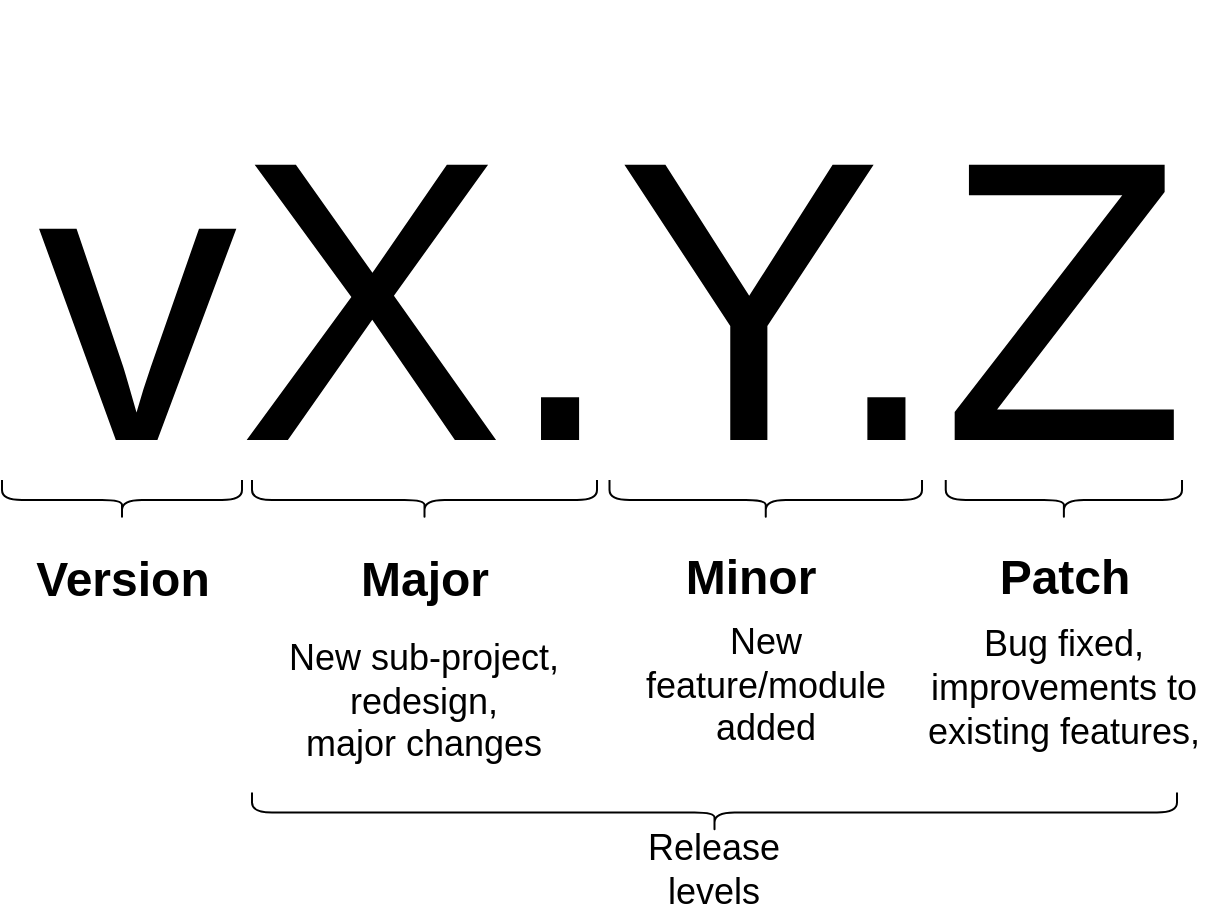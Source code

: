 <mxfile version="20.5.3" type="github">
  <diagram id="NcuOsYzTowlJdWMpVtrB" name="Page-1">
    <mxGraphModel dx="1106" dy="709" grid="1" gridSize="10" guides="1" tooltips="1" connect="1" arrows="1" fold="1" page="1" pageScale="1" pageWidth="827" pageHeight="1169" math="0" shadow="0">
      <root>
        <mxCell id="0" />
        <mxCell id="1" parent="0" />
        <mxCell id="4Z095i3JN0roahp1nHXk-1" value="&lt;font style=&quot;font-size: 200px;&quot;&gt;vX.Y.Z&lt;/font&gt;" style="text;html=1;strokeColor=none;fillColor=none;align=center;verticalAlign=middle;whiteSpace=wrap;rounded=0;" vertex="1" parent="1">
          <mxGeometry x="100" y="60" width="490" height="300" as="geometry" />
        </mxCell>
        <mxCell id="4Z095i3JN0roahp1nHXk-2" value="" style="shape=curlyBracket;whiteSpace=wrap;html=1;rounded=1;flipH=1;fontSize=200;rotation=90;" vertex="1" parent="1">
          <mxGeometry x="90" y="250" width="20" height="120" as="geometry" />
        </mxCell>
        <mxCell id="4Z095i3JN0roahp1nHXk-3" value="" style="shape=curlyBracket;whiteSpace=wrap;html=1;rounded=1;flipH=1;fontSize=200;rotation=90;" vertex="1" parent="1">
          <mxGeometry x="241.25" y="223.75" width="20" height="172.5" as="geometry" />
        </mxCell>
        <mxCell id="4Z095i3JN0roahp1nHXk-4" value="" style="shape=curlyBracket;whiteSpace=wrap;html=1;rounded=1;flipH=1;fontSize=200;rotation=90;" vertex="1" parent="1">
          <mxGeometry x="411.88" y="231.88" width="20" height="156.25" as="geometry" />
        </mxCell>
        <mxCell id="4Z095i3JN0roahp1nHXk-5" value="" style="shape=curlyBracket;whiteSpace=wrap;html=1;rounded=1;flipH=1;fontSize=200;rotation=90;" vertex="1" parent="1">
          <mxGeometry x="560.94" y="250.94" width="20" height="118.13" as="geometry" />
        </mxCell>
        <mxCell id="4Z095i3JN0roahp1nHXk-6" value="Version" style="text;strokeColor=none;fillColor=none;html=1;fontSize=24;fontStyle=1;verticalAlign=middle;align=center;" vertex="1" parent="1">
          <mxGeometry x="50" y="330" width="100" height="40" as="geometry" />
        </mxCell>
        <mxCell id="4Z095i3JN0roahp1nHXk-7" value="Major" style="text;strokeColor=none;fillColor=none;html=1;fontSize=24;fontStyle=1;verticalAlign=middle;align=center;" vertex="1" parent="1">
          <mxGeometry x="201.25" y="330" width="100" height="40" as="geometry" />
        </mxCell>
        <mxCell id="4Z095i3JN0roahp1nHXk-8" value="Minor" style="text;strokeColor=none;fillColor=none;html=1;fontSize=24;fontStyle=1;verticalAlign=middle;align=center;" vertex="1" parent="1">
          <mxGeometry x="364" y="329.07" width="100" height="40" as="geometry" />
        </mxCell>
        <mxCell id="4Z095i3JN0roahp1nHXk-9" value="Patch" style="text;strokeColor=none;fillColor=none;html=1;fontSize=24;fontStyle=1;verticalAlign=middle;align=center;" vertex="1" parent="1">
          <mxGeometry x="520.94" y="329.07" width="100" height="40" as="geometry" />
        </mxCell>
        <mxCell id="4Z095i3JN0roahp1nHXk-10" value="&lt;span style=&quot;font-size: 18px;&quot;&gt;New sub-project, redesign,&lt;br&gt;major changes&lt;/span&gt;" style="text;html=1;strokeColor=none;fillColor=none;align=center;verticalAlign=middle;whiteSpace=wrap;rounded=0;fontSize=14;" vertex="1" parent="1">
          <mxGeometry x="181.25" y="396.25" width="140" height="30" as="geometry" />
        </mxCell>
        <mxCell id="4Z095i3JN0roahp1nHXk-11" value="&lt;span style=&quot;font-size: 18px;&quot;&gt;New feature/module added&lt;/span&gt;" style="text;html=1;strokeColor=none;fillColor=none;align=center;verticalAlign=middle;whiteSpace=wrap;rounded=0;fontSize=14;" vertex="1" parent="1">
          <mxGeometry x="351.88" y="388.13" width="140" height="30" as="geometry" />
        </mxCell>
        <mxCell id="4Z095i3JN0roahp1nHXk-12" value="&lt;span style=&quot;font-size: 18px;&quot;&gt;Bug fixed,&lt;br&gt;improvements to existing features,&lt;br&gt;&lt;br&gt;&lt;/span&gt;" style="text;html=1;strokeColor=none;fillColor=none;align=center;verticalAlign=middle;whiteSpace=wrap;rounded=0;fontSize=14;" vertex="1" parent="1">
          <mxGeometry x="500.94" y="400" width="140" height="30" as="geometry" />
        </mxCell>
        <mxCell id="4Z095i3JN0roahp1nHXk-13" value="" style="shape=curlyBracket;whiteSpace=wrap;html=1;rounded=1;flipH=1;fontSize=200;rotation=90;" vertex="1" parent="1">
          <mxGeometry x="386.25" y="235" width="20" height="462.5" as="geometry" />
        </mxCell>
        <mxCell id="4Z095i3JN0roahp1nHXk-14" value="Release levels" style="text;html=1;strokeColor=none;fillColor=none;align=center;verticalAlign=middle;whiteSpace=wrap;rounded=0;fontSize=18;" vertex="1" parent="1">
          <mxGeometry x="366" y="480" width="60" height="30" as="geometry" />
        </mxCell>
      </root>
    </mxGraphModel>
  </diagram>
</mxfile>
